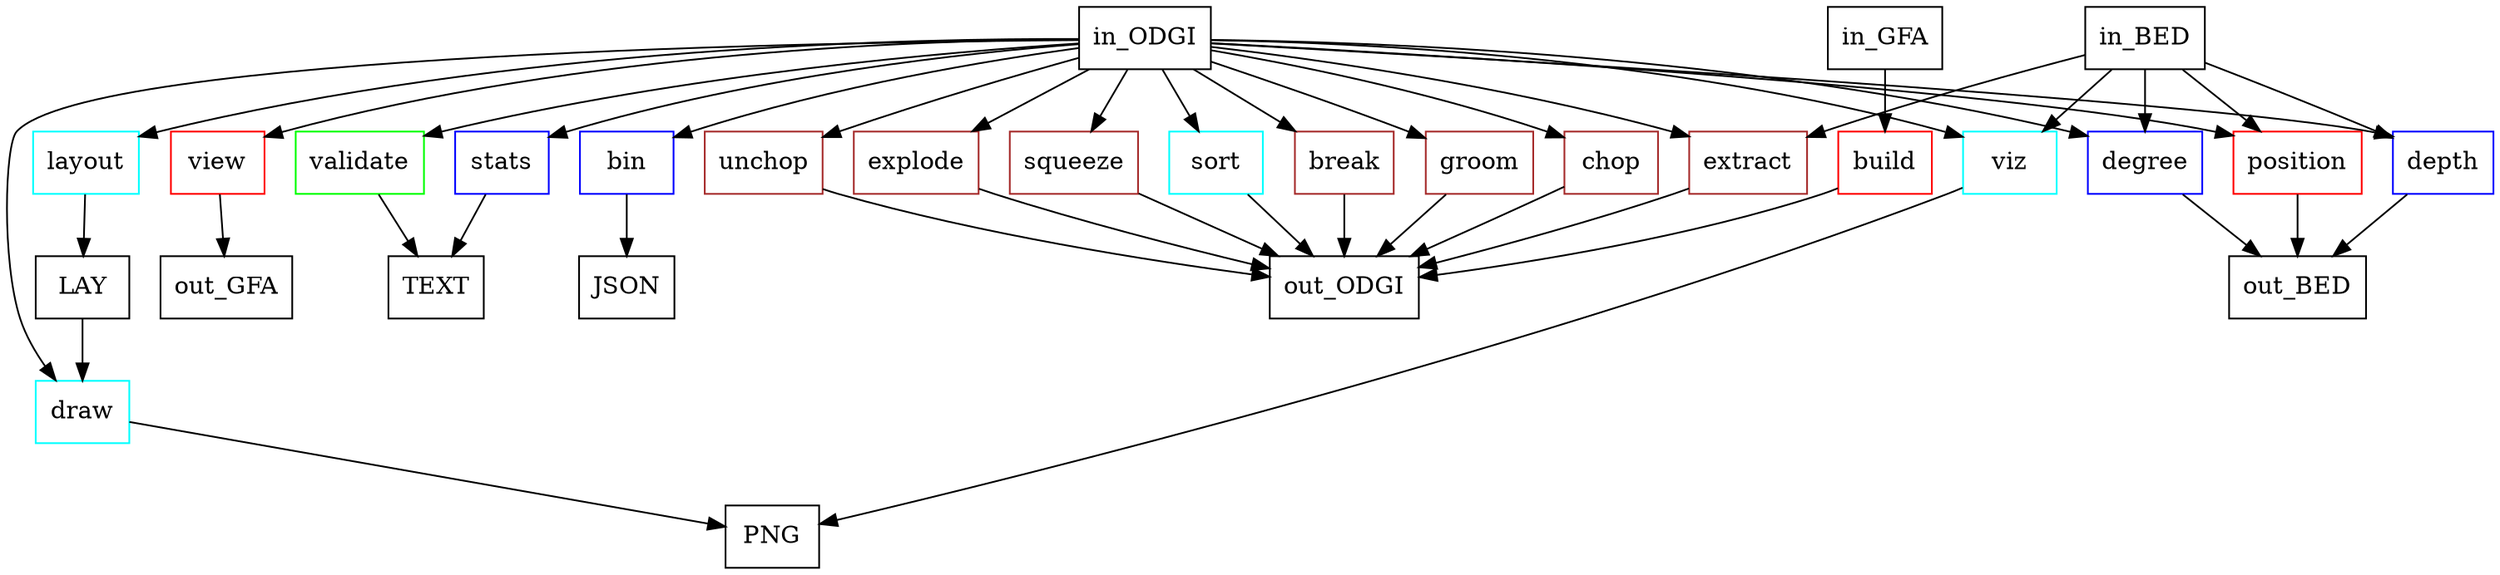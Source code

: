 digraph sample {
	node [
		shape=box
		color=black
	]

	build [color = red]
	view [color = red]

	validate [color = green]

	stats [color = blue]
	bin [color = blue]
	depth [color = blue]
	degree [color = blue]

	break [color = brown]
	groom [color = brown]
	chop [color = brown]
	unchop [color = brown]
	explode [color = brown]
	squeeze [color = brown]
	extract [color = brown]

	position [color = red]

	viz [color = cyan]
	sort [color = cyan]
	layout [color = cyan]
	draw [color = cyan]

	in_GFA -> build
	in_ODGI -> {view, validate, stats, bin, depth, degree, break, groom, chop, unchop, explode, squeeze, extract, position, viz, sort, layout, draw}
	in_BED -> {depth, degree, extract, position, viz}
	LAY -> {draw}

	build -> out_ODGI
	view ->  out_GFA
	validate -> TEXT
	stats -> TEXT
	bin -> JSON
	depth -> out_BED
	degree -> out_BED
	break -> out_ODGI
	groom -> out_ODGI
	chop -> out_ODGI
	unchop -> out_ODGI
	explode -> out_ODGI
	squeeze -> out_ODGI
	extract -> out_ODGI
	position -> out_BED
	viz -> PNG
	sort -> out_ODGI
	layout -> LAY
	draw -> PNG

}